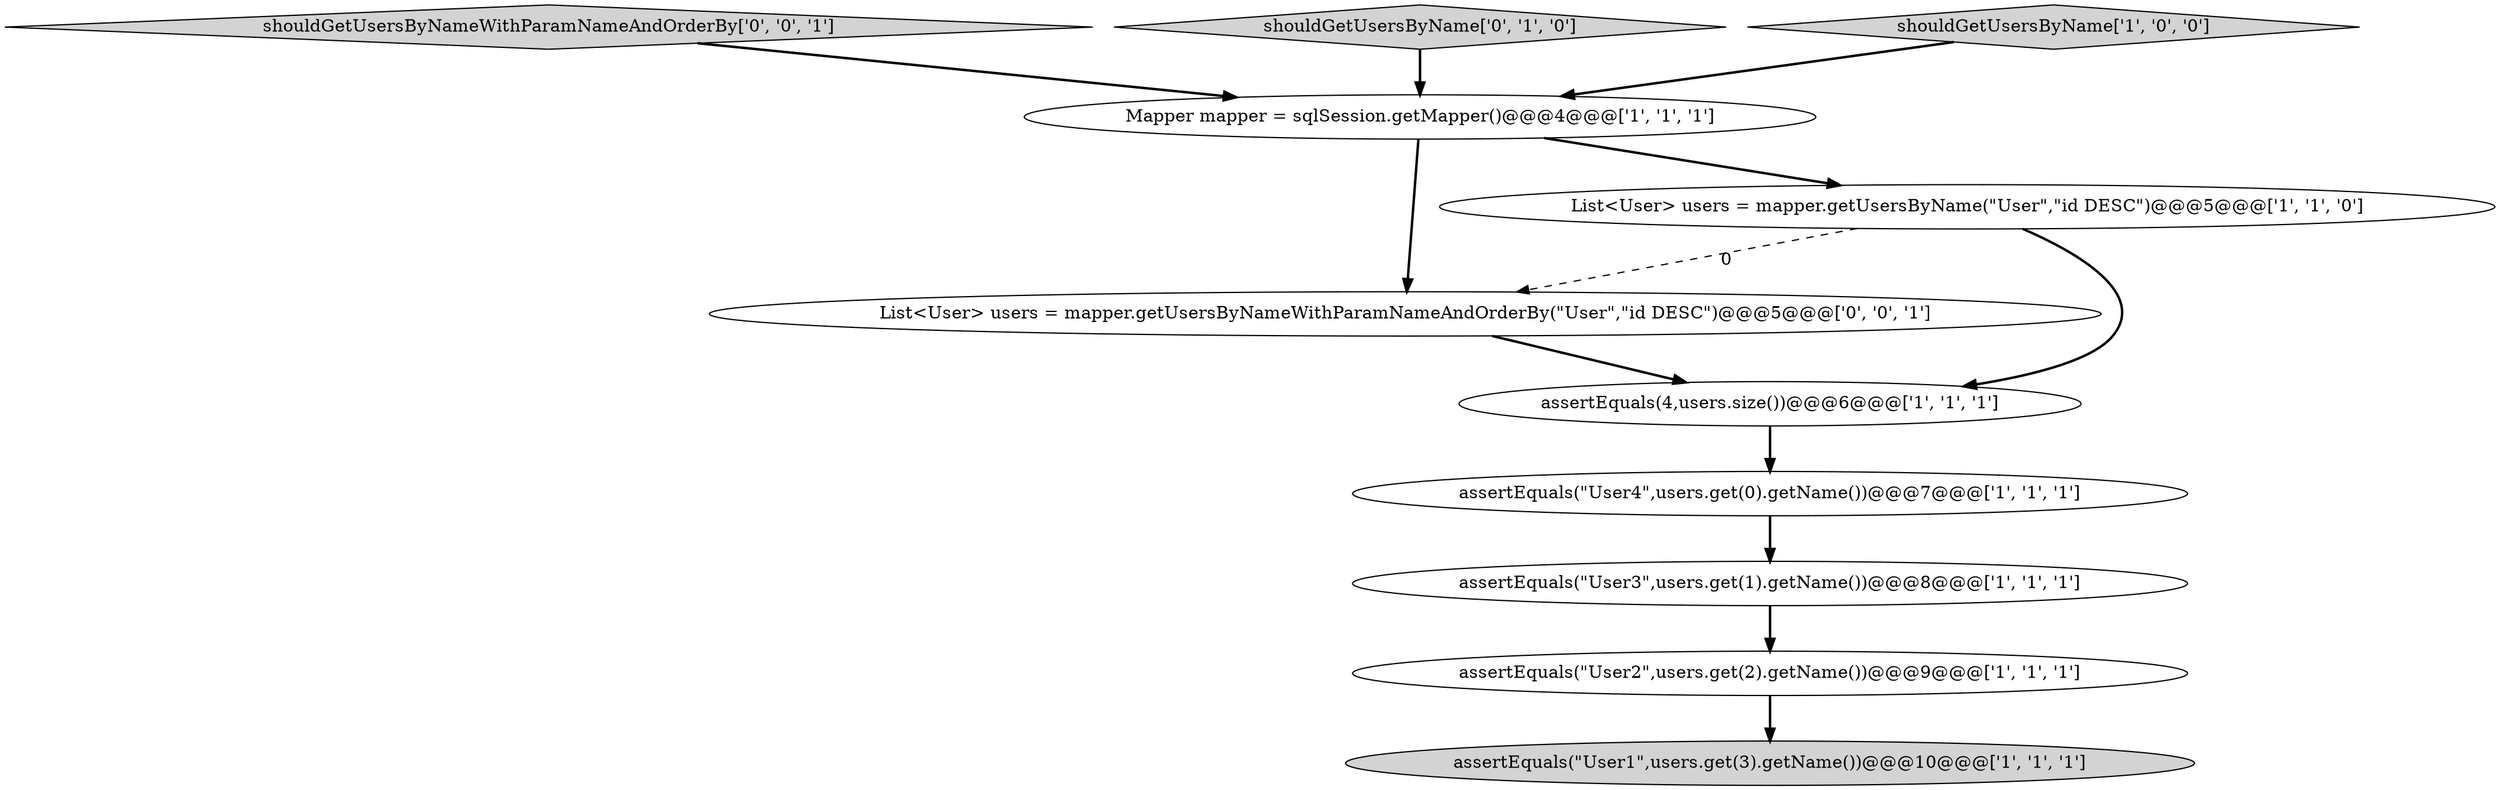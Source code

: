 digraph {
5 [style = filled, label = "assertEquals(\"User4\",users.get(0).getName())@@@7@@@['1', '1', '1']", fillcolor = white, shape = ellipse image = "AAA0AAABBB1BBB"];
9 [style = filled, label = "shouldGetUsersByNameWithParamNameAndOrderBy['0', '0', '1']", fillcolor = lightgray, shape = diamond image = "AAA0AAABBB3BBB"];
10 [style = filled, label = "List<User> users = mapper.getUsersByNameWithParamNameAndOrderBy(\"User\",\"id DESC\")@@@5@@@['0', '0', '1']", fillcolor = white, shape = ellipse image = "AAA0AAABBB3BBB"];
1 [style = filled, label = "List<User> users = mapper.getUsersByName(\"User\",\"id DESC\")@@@5@@@['1', '1', '0']", fillcolor = white, shape = ellipse image = "AAA0AAABBB1BBB"];
8 [style = filled, label = "shouldGetUsersByName['0', '1', '0']", fillcolor = lightgray, shape = diamond image = "AAA0AAABBB2BBB"];
4 [style = filled, label = "shouldGetUsersByName['1', '0', '0']", fillcolor = lightgray, shape = diamond image = "AAA0AAABBB1BBB"];
0 [style = filled, label = "assertEquals(\"User3\",users.get(1).getName())@@@8@@@['1', '1', '1']", fillcolor = white, shape = ellipse image = "AAA0AAABBB1BBB"];
2 [style = filled, label = "assertEquals(4,users.size())@@@6@@@['1', '1', '1']", fillcolor = white, shape = ellipse image = "AAA0AAABBB1BBB"];
6 [style = filled, label = "Mapper mapper = sqlSession.getMapper()@@@4@@@['1', '1', '1']", fillcolor = white, shape = ellipse image = "AAA0AAABBB1BBB"];
3 [style = filled, label = "assertEquals(\"User2\",users.get(2).getName())@@@9@@@['1', '1', '1']", fillcolor = white, shape = ellipse image = "AAA0AAABBB1BBB"];
7 [style = filled, label = "assertEquals(\"User1\",users.get(3).getName())@@@10@@@['1', '1', '1']", fillcolor = lightgray, shape = ellipse image = "AAA0AAABBB1BBB"];
0->3 [style = bold, label=""];
6->1 [style = bold, label=""];
10->2 [style = bold, label=""];
1->2 [style = bold, label=""];
8->6 [style = bold, label=""];
1->10 [style = dashed, label="0"];
5->0 [style = bold, label=""];
3->7 [style = bold, label=""];
4->6 [style = bold, label=""];
6->10 [style = bold, label=""];
9->6 [style = bold, label=""];
2->5 [style = bold, label=""];
}
